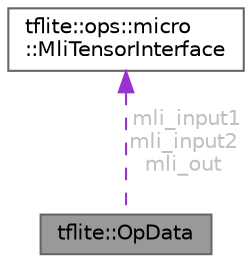 digraph "tflite::OpData"
{
 // LATEX_PDF_SIZE
  bgcolor="transparent";
  edge [fontname=Helvetica,fontsize=10,labelfontname=Helvetica,labelfontsize=10];
  node [fontname=Helvetica,fontsize=10,shape=box,height=0.2,width=0.4];
  Node1 [id="Node000001",label="tflite::OpData",height=0.2,width=0.4,color="gray40", fillcolor="grey60", style="filled", fontcolor="black",tooltip=" "];
  Node2 -> Node1 [id="edge2_Node000001_Node000002",dir="back",color="darkorchid3",style="dashed",tooltip=" ",label=" mli_input1\nmli_input2\nmli_out",fontcolor="grey" ];
  Node2 [id="Node000002",label="tflite::ops::micro\l::MliTensorInterface",height=0.2,width=0.4,color="gray40", fillcolor="white", style="filled",URL="$classtflite_1_1ops_1_1micro_1_1_mli_tensor_interface.html",tooltip=" "];
}
